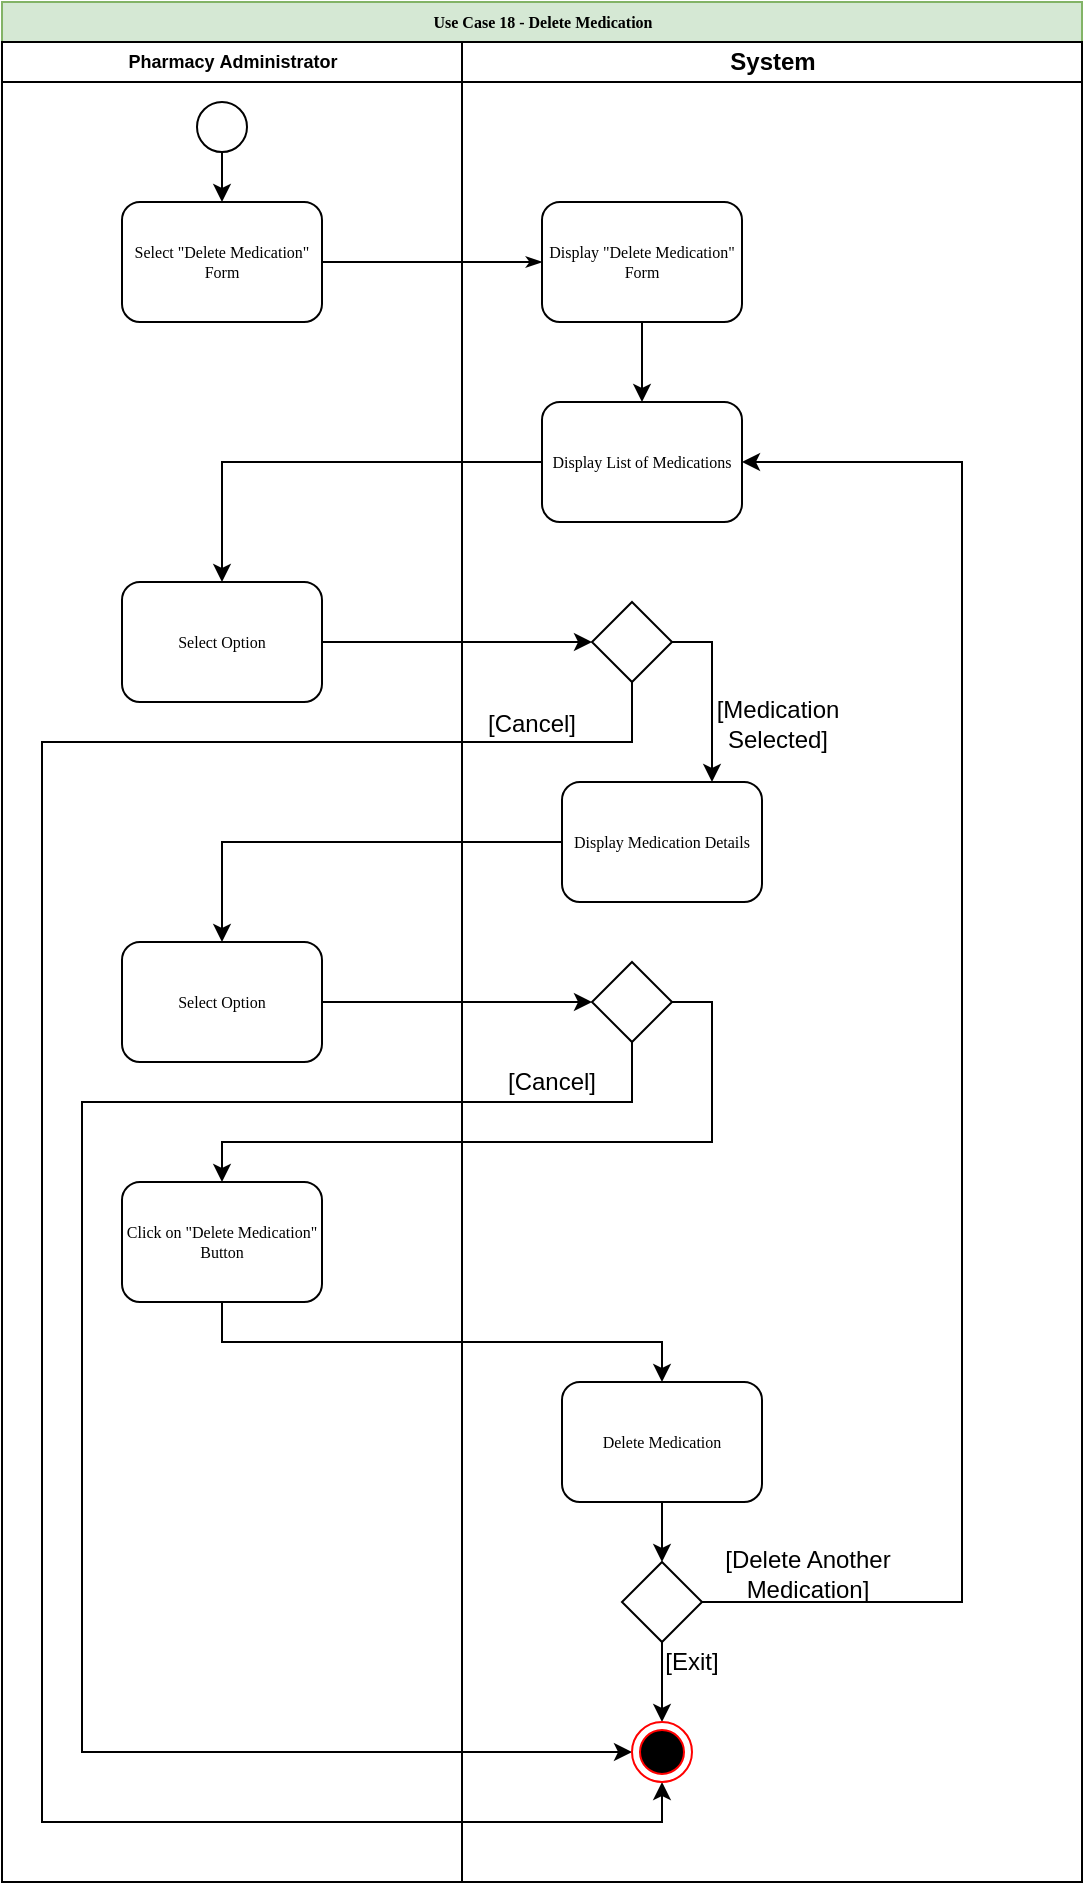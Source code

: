 <mxfile version="13.1.3" type="device"><diagram name="Page-1" id="74e2e168-ea6b-b213-b513-2b3c1d86103e"><mxGraphModel dx="1038" dy="548" grid="1" gridSize="10" guides="1" tooltips="1" connect="1" arrows="1" fold="1" page="1" pageScale="1" pageWidth="1100" pageHeight="850" background="#ffffff" math="0" shadow="0"><root><mxCell id="0"/><mxCell id="1" parent="0"/><mxCell id="77e6c97f196da883-1" value="Use Case 18 - Delete Medication" style="swimlane;html=1;childLayout=stackLayout;startSize=20;rounded=0;shadow=0;labelBackgroundColor=none;strokeWidth=1;fontFamily=Verdana;fontSize=8;align=center;fillColor=#d5e8d4;strokeColor=#82b366;" parent="1" vertex="1"><mxGeometry x="40" y="60" width="540" height="940" as="geometry"/></mxCell><mxCell id="77e6c97f196da883-2" value="&lt;span lang=&quot;EN-NZ&quot; style=&quot;font-size: 9px; font-family: arial, sans-serif;&quot;&gt;Pharmacy&amp;nbsp;&lt;/span&gt;Administrator" style="swimlane;html=1;startSize=20;fontSize=9;" parent="77e6c97f196da883-1" vertex="1"><mxGeometry y="20" width="230" height="920" as="geometry"/></mxCell><mxCell id="ZdBTL1t5dG3beJrsOJjh-3" value="" style="edgeStyle=orthogonalEdgeStyle;rounded=0;orthogonalLoop=1;jettySize=auto;html=1;" parent="77e6c97f196da883-2" source="ZdBTL1t5dG3beJrsOJjh-1" target="77e6c97f196da883-8" edge="1"><mxGeometry relative="1" as="geometry"/></mxCell><mxCell id="ZdBTL1t5dG3beJrsOJjh-1" value="" style="ellipse;whiteSpace=wrap;html=1;aspect=fixed;" parent="77e6c97f196da883-2" vertex="1"><mxGeometry x="97.5" y="30" width="25" height="25" as="geometry"/></mxCell><mxCell id="77e6c97f196da883-8" value="Select &quot;Delete Medication&quot; Form" style="rounded=1;whiteSpace=wrap;html=1;shadow=0;labelBackgroundColor=none;strokeWidth=1;fontFamily=Verdana;fontSize=8;align=center;" parent="77e6c97f196da883-2" vertex="1"><mxGeometry x="60" y="80" width="100" height="60" as="geometry"/></mxCell><mxCell id="3hQ6ydGFBJXENkssHdCG-2" value="Select Option" style="rounded=1;whiteSpace=wrap;html=1;shadow=0;labelBackgroundColor=none;strokeWidth=1;fontFamily=Verdana;fontSize=8;align=center;" parent="77e6c97f196da883-2" vertex="1"><mxGeometry x="60" y="270" width="100" height="60" as="geometry"/></mxCell><mxCell id="77e6c97f196da883-9" value="Select Option" style="rounded=1;whiteSpace=wrap;html=1;shadow=0;labelBackgroundColor=none;strokeWidth=1;fontFamily=Verdana;fontSize=8;align=center;" parent="77e6c97f196da883-2" vertex="1"><mxGeometry x="60" y="450" width="100" height="60" as="geometry"/></mxCell><mxCell id="3hQ6ydGFBJXENkssHdCG-20" value="Click on &quot;Delete Medication&quot; Button" style="rounded=1;whiteSpace=wrap;html=1;shadow=0;labelBackgroundColor=none;strokeWidth=1;fontFamily=Verdana;fontSize=8;align=center;" parent="77e6c97f196da883-2" vertex="1"><mxGeometry x="60" y="570" width="100" height="60" as="geometry"/></mxCell><mxCell id="77e6c97f196da883-26" style="edgeStyle=orthogonalEdgeStyle;rounded=1;html=1;labelBackgroundColor=none;startArrow=none;startFill=0;startSize=5;endArrow=classicThin;endFill=1;endSize=5;jettySize=auto;orthogonalLoop=1;strokeWidth=1;fontFamily=Verdana;fontSize=8" parent="77e6c97f196da883-1" source="77e6c97f196da883-8" target="77e6c97f196da883-11" edge="1"><mxGeometry relative="1" as="geometry"/></mxCell><mxCell id="3hQ6ydGFBJXENkssHdCG-4" style="edgeStyle=orthogonalEdgeStyle;rounded=0;orthogonalLoop=1;jettySize=auto;html=1;exitX=0;exitY=0.5;exitDx=0;exitDy=0;entryX=0.5;entryY=0;entryDx=0;entryDy=0;fontSize=9;" parent="77e6c97f196da883-1" source="3hQ6ydGFBJXENkssHdCG-1" target="3hQ6ydGFBJXENkssHdCG-2" edge="1"><mxGeometry relative="1" as="geometry"/></mxCell><mxCell id="3hQ6ydGFBJXENkssHdCG-5" style="edgeStyle=orthogonalEdgeStyle;rounded=0;orthogonalLoop=1;jettySize=auto;html=1;exitX=1;exitY=0.5;exitDx=0;exitDy=0;entryX=0;entryY=0.5;entryDx=0;entryDy=0;fontSize=9;" parent="77e6c97f196da883-1" source="3hQ6ydGFBJXENkssHdCG-2" target="3hQ6ydGFBJXENkssHdCG-3" edge="1"><mxGeometry relative="1" as="geometry"/></mxCell><mxCell id="3hQ6ydGFBJXENkssHdCG-11" style="edgeStyle=orthogonalEdgeStyle;rounded=0;orthogonalLoop=1;jettySize=auto;html=1;exitX=0;exitY=0.5;exitDx=0;exitDy=0;entryX=0.5;entryY=0;entryDx=0;entryDy=0;fontSize=9;" parent="77e6c97f196da883-1" source="3hQ6ydGFBJXENkssHdCG-9" target="77e6c97f196da883-9" edge="1"><mxGeometry relative="1" as="geometry"/></mxCell><mxCell id="RLfrG3dv_iuilS1uaBm0-4" style="edgeStyle=orthogonalEdgeStyle;rounded=0;orthogonalLoop=1;jettySize=auto;html=1;exitX=1;exitY=0.5;exitDx=0;exitDy=0;entryX=0;entryY=0.5;entryDx=0;entryDy=0;fontSize=9;" edge="1" parent="77e6c97f196da883-1" source="77e6c97f196da883-9" target="ZdBTL1t5dG3beJrsOJjh-27"><mxGeometry relative="1" as="geometry"/></mxCell><mxCell id="RLfrG3dv_iuilS1uaBm0-8" style="edgeStyle=orthogonalEdgeStyle;rounded=0;orthogonalLoop=1;jettySize=auto;html=1;exitX=0.5;exitY=1;exitDx=0;exitDy=0;entryX=0.5;entryY=0;entryDx=0;entryDy=0;fontSize=9;" edge="1" parent="77e6c97f196da883-1" source="3hQ6ydGFBJXENkssHdCG-20" target="RLfrG3dv_iuilS1uaBm0-7"><mxGeometry relative="1" as="geometry"/></mxCell><mxCell id="RLfrG3dv_iuilS1uaBm0-14" style="edgeStyle=orthogonalEdgeStyle;rounded=0;orthogonalLoop=1;jettySize=auto;html=1;exitX=1;exitY=0.5;exitDx=0;exitDy=0;entryX=0.5;entryY=0;entryDx=0;entryDy=0;fontSize=9;" edge="1" parent="77e6c97f196da883-1" source="ZdBTL1t5dG3beJrsOJjh-27" target="3hQ6ydGFBJXENkssHdCG-20"><mxGeometry relative="1" as="geometry"><Array as="points"><mxPoint x="355" y="500"/><mxPoint x="355" y="570"/><mxPoint x="110" y="570"/></Array></mxGeometry></mxCell><mxCell id="77e6c97f196da883-3" value="System" style="swimlane;html=1;startSize=20;" parent="77e6c97f196da883-1" vertex="1"><mxGeometry x="230" y="20" width="310" height="920" as="geometry"/></mxCell><mxCell id="3hQ6ydGFBJXENkssHdCG-7" value="[Cancel]" style="text;html=1;strokeColor=none;fillColor=none;align=center;verticalAlign=middle;whiteSpace=wrap;rounded=0;" parent="77e6c97f196da883-3" vertex="1"><mxGeometry y="331" width="70" height="20" as="geometry"/></mxCell><mxCell id="RLfrG3dv_iuilS1uaBm0-5" value="[Cancel]" style="text;html=1;strokeColor=none;fillColor=none;align=center;verticalAlign=middle;whiteSpace=wrap;rounded=0;" vertex="1" parent="77e6c97f196da883-3"><mxGeometry x="10" y="510" width="70" height="20" as="geometry"/></mxCell><mxCell id="RLfrG3dv_iuilS1uaBm0-9" style="edgeStyle=orthogonalEdgeStyle;rounded=0;orthogonalLoop=1;jettySize=auto;html=1;exitX=0.5;exitY=1;exitDx=0;exitDy=0;entryX=0.5;entryY=0;entryDx=0;entryDy=0;fontSize=9;" edge="1" parent="77e6c97f196da883-3" source="RLfrG3dv_iuilS1uaBm0-7" target="3hQ6ydGFBJXENkssHdCG-22"><mxGeometry relative="1" as="geometry"/></mxCell><mxCell id="RLfrG3dv_iuilS1uaBm0-10" style="edgeStyle=orthogonalEdgeStyle;rounded=0;orthogonalLoop=1;jettySize=auto;html=1;exitX=0.5;exitY=1;exitDx=0;exitDy=0;entryX=0.5;entryY=0;entryDx=0;entryDy=0;fontSize=9;" edge="1" parent="77e6c97f196da883-3" source="3hQ6ydGFBJXENkssHdCG-22" target="ZdBTL1t5dG3beJrsOJjh-24"><mxGeometry relative="1" as="geometry"/></mxCell><mxCell id="RLfrG3dv_iuilS1uaBm0-13" style="edgeStyle=orthogonalEdgeStyle;rounded=0;orthogonalLoop=1;jettySize=auto;html=1;exitX=0.5;exitY=1;exitDx=0;exitDy=0;entryX=0;entryY=0.5;entryDx=0;entryDy=0;fontSize=9;" edge="1" parent="77e6c97f196da883-3" source="ZdBTL1t5dG3beJrsOJjh-27" target="ZdBTL1t5dG3beJrsOJjh-24"><mxGeometry relative="1" as="geometry"><Array as="points"><mxPoint x="85" y="530"/><mxPoint x="-190" y="530"/><mxPoint x="-190" y="855"/></Array></mxGeometry></mxCell><mxCell id="ZdBTL1t5dG3beJrsOJjh-27" value="" style="rhombus;whiteSpace=wrap;html=1;" parent="77e6c97f196da883-3" vertex="1"><mxGeometry x="65" y="460" width="40" height="40" as="geometry"/></mxCell><mxCell id="3hQ6ydGFBJXENkssHdCG-30" style="edgeStyle=orthogonalEdgeStyle;rounded=0;orthogonalLoop=1;jettySize=auto;html=1;exitX=0.5;exitY=1;exitDx=0;exitDy=0;entryX=0.5;entryY=1;entryDx=0;entryDy=0;fontSize=9;" parent="77e6c97f196da883-3" source="3hQ6ydGFBJXENkssHdCG-3" target="ZdBTL1t5dG3beJrsOJjh-24" edge="1"><mxGeometry relative="1" as="geometry"><Array as="points"><mxPoint x="85" y="350"/><mxPoint x="-210" y="350"/><mxPoint x="-210" y="890"/><mxPoint x="100" y="890"/></Array></mxGeometry></mxCell><mxCell id="3hQ6ydGFBJXENkssHdCG-31" style="edgeStyle=orthogonalEdgeStyle;rounded=0;orthogonalLoop=1;jettySize=auto;html=1;exitX=1;exitY=0.5;exitDx=0;exitDy=0;entryX=0.75;entryY=0;entryDx=0;entryDy=0;fontSize=9;" parent="77e6c97f196da883-3" source="3hQ6ydGFBJXENkssHdCG-3" target="3hQ6ydGFBJXENkssHdCG-9" edge="1"><mxGeometry relative="1" as="geometry"/></mxCell><mxCell id="3hQ6ydGFBJXENkssHdCG-3" value="" style="rhombus;whiteSpace=wrap;html=1;" parent="77e6c97f196da883-3" vertex="1"><mxGeometry x="65" y="280" width="40" height="40" as="geometry"/></mxCell><mxCell id="3hQ6ydGFBJXENkssHdCG-26" style="edgeStyle=orthogonalEdgeStyle;rounded=0;orthogonalLoop=1;jettySize=auto;html=1;exitX=0.5;exitY=1;exitDx=0;exitDy=0;entryX=0.5;entryY=0;entryDx=0;entryDy=0;fontSize=9;" parent="77e6c97f196da883-3" source="77e6c97f196da883-11" target="3hQ6ydGFBJXENkssHdCG-1" edge="1"><mxGeometry relative="1" as="geometry"/></mxCell><mxCell id="77e6c97f196da883-11" value="Display &quot;Delete Medication&quot; Form" style="rounded=1;whiteSpace=wrap;html=1;shadow=0;labelBackgroundColor=none;strokeWidth=1;fontFamily=Verdana;fontSize=8;align=center;" parent="77e6c97f196da883-3" vertex="1"><mxGeometry x="40" y="80" width="100" height="60" as="geometry"/></mxCell><mxCell id="3hQ6ydGFBJXENkssHdCG-1" value="Display List of Medications" style="rounded=1;whiteSpace=wrap;html=1;shadow=0;labelBackgroundColor=none;strokeWidth=1;fontFamily=Verdana;fontSize=8;align=center;" parent="77e6c97f196da883-3" vertex="1"><mxGeometry x="40" y="180" width="100" height="60" as="geometry"/></mxCell><mxCell id="3hQ6ydGFBJXENkssHdCG-32" style="edgeStyle=orthogonalEdgeStyle;rounded=0;orthogonalLoop=1;jettySize=auto;html=1;exitX=1;exitY=0.5;exitDx=0;exitDy=0;entryX=1;entryY=0.5;entryDx=0;entryDy=0;fontSize=9;" parent="77e6c97f196da883-3" source="3hQ6ydGFBJXENkssHdCG-22" target="3hQ6ydGFBJXENkssHdCG-1" edge="1"><mxGeometry relative="1" as="geometry"><Array as="points"><mxPoint x="250" y="780"/><mxPoint x="250" y="210"/></Array></mxGeometry></mxCell><mxCell id="ZdBTL1t5dG3beJrsOJjh-24" value="" style="ellipse;html=1;shape=endState;fillColor=#000000;strokeColor=#ff0000;" parent="77e6c97f196da883-3" vertex="1"><mxGeometry x="85" y="840" width="30" height="30" as="geometry"/></mxCell><mxCell id="3hQ6ydGFBJXENkssHdCG-9" value="Display Medication Details" style="rounded=1;whiteSpace=wrap;html=1;shadow=0;labelBackgroundColor=none;strokeWidth=1;fontFamily=Verdana;fontSize=8;align=center;" parent="77e6c97f196da883-3" vertex="1"><mxGeometry x="50" y="370" width="100" height="60" as="geometry"/></mxCell><mxCell id="RLfrG3dv_iuilS1uaBm0-7" value="Delete Medication" style="rounded=1;whiteSpace=wrap;html=1;shadow=0;labelBackgroundColor=none;strokeWidth=1;fontFamily=Verdana;fontSize=8;align=center;" vertex="1" parent="77e6c97f196da883-3"><mxGeometry x="50" y="670" width="100" height="60" as="geometry"/></mxCell><mxCell id="3hQ6ydGFBJXENkssHdCG-22" value="" style="rhombus;whiteSpace=wrap;html=1;" parent="77e6c97f196da883-3" vertex="1"><mxGeometry x="80" y="760" width="40" height="40" as="geometry"/></mxCell><mxCell id="3hQ6ydGFBJXENkssHdCG-27" value="[Exit]" style="text;html=1;strokeColor=none;fillColor=none;align=center;verticalAlign=middle;whiteSpace=wrap;rounded=0;" parent="77e6c97f196da883-3" vertex="1"><mxGeometry x="80" y="800" width="70" height="20" as="geometry"/></mxCell><mxCell id="3hQ6ydGFBJXENkssHdCG-6" value="[Medication Selected]" style="text;html=1;strokeColor=none;fillColor=none;align=center;verticalAlign=middle;whiteSpace=wrap;rounded=0;" parent="77e6c97f196da883-3" vertex="1"><mxGeometry x="123" y="331" width="70" height="20" as="geometry"/></mxCell><mxCell id="ZdBTL1t5dG3beJrsOJjh-45" value="[Delete Another Medication]" style="text;html=1;strokeColor=none;fillColor=none;align=center;verticalAlign=middle;whiteSpace=wrap;rounded=0;" parent="77e6c97f196da883-3" vertex="1"><mxGeometry x="123" y="756" width="100" height="20" as="geometry"/></mxCell></root></mxGraphModel></diagram></mxfile>